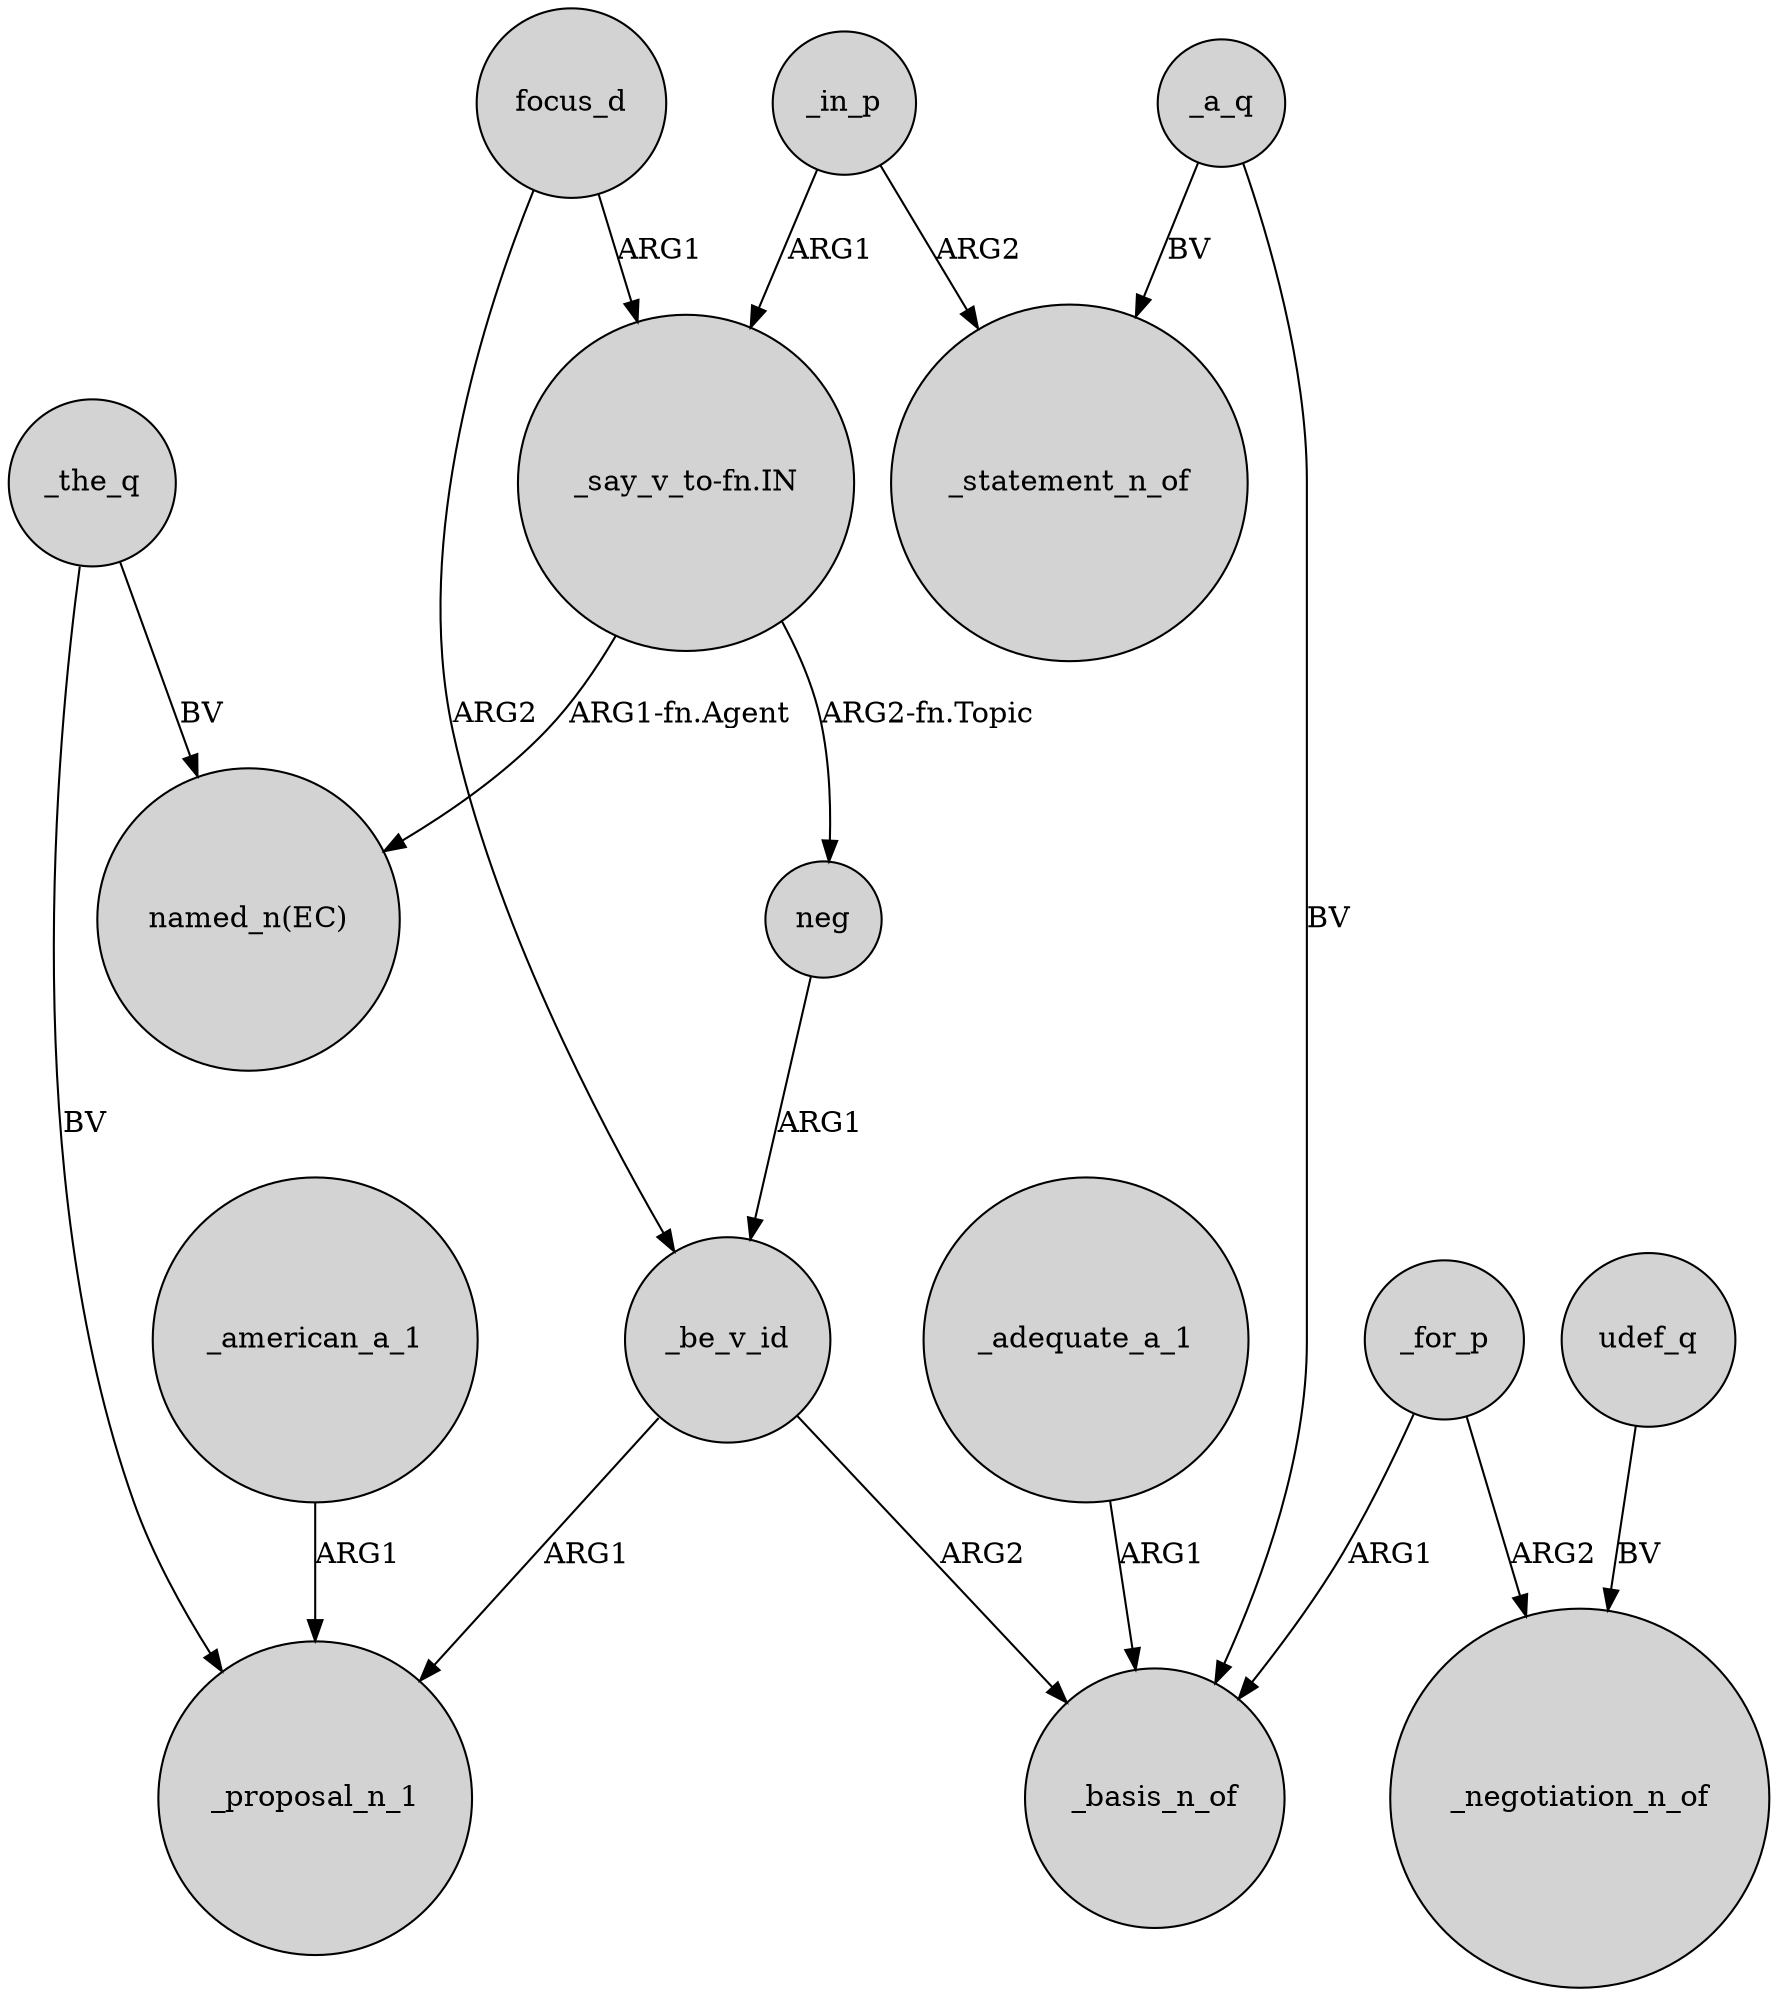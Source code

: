 digraph {
	node [shape=circle style=filled]
	focus_d -> _be_v_id [label=ARG2]
	udef_q -> _negotiation_n_of [label=BV]
	_a_q -> _statement_n_of [label=BV]
	"_say_v_to-fn.IN" -> neg [label="ARG2-fn.Topic"]
	neg -> _be_v_id [label=ARG1]
	_be_v_id -> _proposal_n_1 [label=ARG1]
	_in_p -> _statement_n_of [label=ARG2]
	_the_q -> _proposal_n_1 [label=BV]
	_be_v_id -> _basis_n_of [label=ARG2]
	_american_a_1 -> _proposal_n_1 [label=ARG1]
	_in_p -> "_say_v_to-fn.IN" [label=ARG1]
	_for_p -> _negotiation_n_of [label=ARG2]
	_a_q -> _basis_n_of [label=BV]
	_the_q -> "named_n(EC)" [label=BV]
	"_say_v_to-fn.IN" -> "named_n(EC)" [label="ARG1-fn.Agent"]
	_adequate_a_1 -> _basis_n_of [label=ARG1]
	focus_d -> "_say_v_to-fn.IN" [label=ARG1]
	_for_p -> _basis_n_of [label=ARG1]
}
